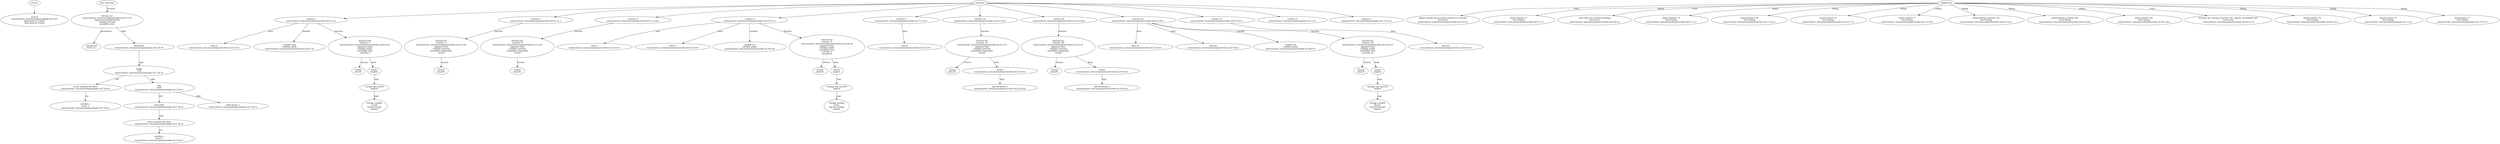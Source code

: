 strict digraph "tests/contract_testcases/solana/override.sol" {
	S [label="name:S\ntests/contract_testcases/solana/simple.sol:3:8-9\nfield name:f1 ty:int64\nfield name:f2 ty:bool"]
	inc [label="function inc\ntests/contract_testcases/solana/simple.sol:6:2-7:23\nsignature inc((int64,bool))\nvisibility internal\nmutability pure"]
	parameters [label="parameters\nstruct S s"]
	expr [label="expression\ntests/contract_testcases/solana/simple.sol:7:26-35"]
	assign [label="assign\nvoid\ntests/contract_testcases/solana/simple.sol:7:26-35"]
	structmember [label="struct member #0 int64\ntests/contract_testcases/solana/simple.sol:7:28-30"]
	variable [label="variable: s\nstruct S\ntests/contract_testcases/solana/simple.sol:7:26-27"]
	add [label="add\nint64\ntests/contract_testcases/solana/simple.sol:7:26-35"]
	load [label="load int64\ntests/contract_testcases/solana/simple.sol:7:26-35"]
	structmember_11 [label="struct member #0 int64\ntests/contract_testcases/solana/simple.sol:7:28-30"]
	variable_12 [label="variable: s\nstruct S\ntests/contract_testcases/solana/simple.sol:7:26-27"]
	number_literal [label="int64 literal: 1\ntests/contract_testcases/solana/simple.sol:7:34-35"]
	contract [label="contract C\ntests/contract_testcases/solana/override.sol:4:1-7:2"]
	base [label="base A\ntests/contract_testcases/solana/override.sol:5:15-20"]
	var [label="variable meh\nvisibility public\ntests/contract_testcases/solana/override.sol:6:2-32"]
	meh [label="function meh\ncontract: C\ntests/contract_testcases/solana/override.sol:6:29-32\nsignature meh()\nvisibility public\nmutability view\noverride A"]
	returns [label="returns\nint256 "]
	return [label="return\nimplicit"]
	storage_load [label="storage load int256\nimplicit"]
	storage_var [label="storage variable\nC.meh\nint256 storage\nimplicit"]
	contract_23 [label="contract A\ntests/contract_testcases/solana/override.sol:8:1-11:2"]
	foo [label="function foo\ncontract: A\ntests/contract_testcases/solana/override.sol:10:5-43\nsignature foo()\nvisibility external\nmutability nonpayable\nvirtual"]
	returns_25 [label="returns\nuint256 "]
	contract_26 [label="contract B\ntests/contract_testcases/solana/override.sol:11:2-14:2"]
	foo_27 [label="function foo\ncontract: B\ntests/contract_testcases/solana/override.sol:13:5-43\nsignature foo()\nvisibility external\nmutability nonpayable\nvirtual"]
	returns_28 [label="returns\nuint256 "]
	contract_29 [label="contract X\ntests/contract_testcases/solana/override.sol:14:2-17:2"]
	base_30 [label="base A\ntests/contract_testcases/solana/override.sol:15:15-16"]
	base_31 [label="base B\ntests/contract_testcases/solana/override.sol:15:18-19"]
	var_32 [label="variable foo\nvisibility public\ntests/contract_testcases/solana/override.sol:16:9-39"]
	foo_33 [label="function foo\ncontract: X\ntests/contract_testcases/solana/override.sol:16:36-39\nsignature foo()\nvisibility public\nmutability view\noverride A\noverride B"]
	returns_34 [label="returns\nuint256 "]
	return_35 [label="return\nimplicit"]
	storage_load_36 [label="storage load uint256\nimplicit"]
	storage_var_37 [label="storage variable\nX.foo\nuint256 storage\nimplicit"]
	contract_38 [label="contract Y\ntests/contract_testcases/solana/override.sol:17:2-19:2"]
	base_39 [label="base X\ntests/contract_testcases/solana/override.sol:18:15-16"]
	contract_40 [label="contract A2\ntests/contract_testcases/solana/override.sol:20:1-23:2"]
	foo_41 [label="function foo\ncontract: A2\ntests/contract_testcases/solana/override.sol:22:5-51\nsignature foo()\nvisibility external\nmutability nonpayable\nvirtual"]
	returns_42 [label="returns\nuint256 "]
	return_43 [label="return\ntests/contract_testcases/solana/override.sol:22:54-62"]
	number_literal_44 [label="uint256 literal: 1\ntests/contract_testcases/solana/override.sol:22:61-62"]
	contract_45 [label="contract B2\ntests/contract_testcases/solana/override.sol:23:2-26:2"]
	foo_46 [label="function foo\ncontract: B2\ntests/contract_testcases/solana/override.sol:25:5-51\nsignature foo()\nvisibility external\nmutability nonpayable\nvirtual"]
	returns_47 [label="returns\nuint256 "]
	return_48 [label="return\ntests/contract_testcases/solana/override.sol:25:54-62"]
	number_literal_49 [label="uint256 literal: 2\ntests/contract_testcases/solana/override.sol:25:61-62"]
	contract_50 [label="contract X2\ntests/contract_testcases/solana/override.sol:26:2-29:2"]
	base_51 [label="base A2\ntests/contract_testcases/solana/override.sol:27:16-18"]
	base_52 [label="base B2\ntests/contract_testcases/solana/override.sol:27:20-22"]
	var_53 [label="variable foo\nvisibility public\ntests/contract_testcases/solana/override.sol:28:9-37"]
	foo_54 [label="function foo\ncontract: X2\ntests/contract_testcases/solana/override.sol:28:34-37\nsignature foo()\nvisibility public\nmutability view\noverride A2"]
	returns_55 [label="returns\nuint256 "]
	return_56 [label="return\nimplicit"]
	storage_load_57 [label="storage load uint256\nimplicit"]
	storage_var_58 [label="storage variable\nX2.foo\nuint256 storage\nimplicit"]
	contract_59 [label="contract Y2\ntests/contract_testcases/solana/override.sol:29:2-31:2"]
	base_60 [label="base X2\ntests/contract_testcases/solana/override.sol:30:16-18"]
	contract_61 [label="contract A\ntests/contract_testcases/solana/simple.sol:1:1-14"]
	contract_62 [label="contract L\ntests/contract_testcases/solana/simple.sol:1:14-2:13"]
	diagnostic [label="global variable has no bases contracts to override\nlevel Error\ntests/contract_testcases/solana/override.sol:3:14-22"]
	diagnostic_65 [label="found contract 'C'\nlevel Debug\ntests/contract_testcases/solana/override.sol:4:1-7:2"]
	diagnostic_66 [label="'meh' does not override anything\nlevel Error\ntests/contract_testcases/solana/override.sol:6:29-32"]
	diagnostic_67 [label="found interface 'A'\nlevel Debug\ntests/contract_testcases/solana/override.sol:8:1-11:2"]
	diagnostic_68 [label="found interface 'B'\nlevel Debug\ntests/contract_testcases/solana/override.sol:11:2-14:2"]
	diagnostic_69 [label="found contract 'X'\nlevel Debug\ntests/contract_testcases/solana/override.sol:14:2-17:2"]
	diagnostic_70 [label="found contract 'Y'\nlevel Debug\ntests/contract_testcases/solana/override.sol:17:2-19:2"]
	diagnostic_71 [label="found abstract contract 'A2'\nlevel Debug\ntests/contract_testcases/solana/override.sol:20:1-23:2"]
	diagnostic_72 [label="found abstract contract 'B2'\nlevel Debug\ntests/contract_testcases/solana/override.sol:23:2-26:2"]
	diagnostic_73 [label="found contract 'X2'\nlevel Debug\ntests/contract_testcases/solana/override.sol:26:2-29:2"]
	diagnostic_74 [label="function 'foo' missing overrides 'B2', specify 'override(B2,A2)'\nlevel Error\ntests/contract_testcases/solana/override.sol:28:21-33"]
	diagnostic_75 [label="found contract 'Y2'\nlevel Debug\ntests/contract_testcases/solana/override.sol:29:2-31:2"]
	diagnostic_76 [label="found contract 'A'\nlevel Debug\ntests/contract_testcases/solana/simple.sol:1:1-14"]
	diagnostic_77 [label="found library 'L'\nlevel Debug\ntests/contract_testcases/solana/simple.sol:1:14-2:13"]
	structs -> S
	free_functions -> inc [label="function"]
	inc -> parameters [label="parameters"]
	inc -> expr [label="body"]
	expr -> assign [label="expr"]
	assign -> structmember [label="left"]
	structmember -> variable [label="var"]
	assign -> add [label="right"]
	add -> load [label="left"]
	load -> structmember_11 [label="expr"]
	structmember_11 -> variable_12 [label="var"]
	add -> number_literal [label="right"]
	contracts -> contract
	contract -> base [label="base"]
	contract -> var [label="variable"]
	contract -> meh [label="function"]
	meh -> returns [label="returns"]
	meh -> return [label="body"]
	return -> storage_load [label="expr"]
	storage_load -> storage_var [label="expr"]
	contracts -> contract_23
	contract_23 -> foo [label="function"]
	foo -> returns_25 [label="returns"]
	contracts -> contract_26
	contract_26 -> foo_27 [label="function"]
	foo_27 -> returns_28 [label="returns"]
	contracts -> contract_29
	contract_29 -> base_30 [label="base"]
	contract_29 -> base_31 [label="base"]
	contract_29 -> var_32 [label="variable"]
	contract_29 -> foo_33 [label="function"]
	foo_33 -> returns_34 [label="returns"]
	foo_33 -> return_35 [label="body"]
	return_35 -> storage_load_36 [label="expr"]
	storage_load_36 -> storage_var_37 [label="expr"]
	contracts -> contract_38
	contract_38 -> base_39 [label="base"]
	contracts -> contract_40
	contract_40 -> foo_41 [label="function"]
	foo_41 -> returns_42 [label="returns"]
	foo_41 -> return_43 [label="body"]
	return_43 -> number_literal_44 [label="expr"]
	contracts -> contract_45
	contract_45 -> foo_46 [label="function"]
	foo_46 -> returns_47 [label="returns"]
	foo_46 -> return_48 [label="body"]
	return_48 -> number_literal_49 [label="expr"]
	contracts -> contract_50
	contract_50 -> base_51 [label="base"]
	contract_50 -> base_52 [label="base"]
	contract_50 -> var_53 [label="variable"]
	contract_50 -> foo_54 [label="function"]
	foo_54 -> returns_55 [label="returns"]
	foo_54 -> return_56 [label="body"]
	return_56 -> storage_load_57 [label="expr"]
	storage_load_57 -> storage_var_58 [label="expr"]
	contracts -> contract_59
	contract_59 -> base_60 [label="base"]
	contracts -> contract_61
	contracts -> contract_62
	diagnostics -> diagnostic [label="Error"]
	diagnostics -> diagnostic_65 [label="Debug"]
	diagnostics -> diagnostic_66 [label="Error"]
	diagnostics -> diagnostic_67 [label="Debug"]
	diagnostics -> diagnostic_68 [label="Debug"]
	diagnostics -> diagnostic_69 [label="Debug"]
	diagnostics -> diagnostic_70 [label="Debug"]
	diagnostics -> diagnostic_71 [label="Debug"]
	diagnostics -> diagnostic_72 [label="Debug"]
	diagnostics -> diagnostic_73 [label="Debug"]
	diagnostics -> diagnostic_74 [label="Error"]
	diagnostics -> diagnostic_75 [label="Debug"]
	diagnostics -> diagnostic_76 [label="Debug"]
	diagnostics -> diagnostic_77 [label="Debug"]
}
